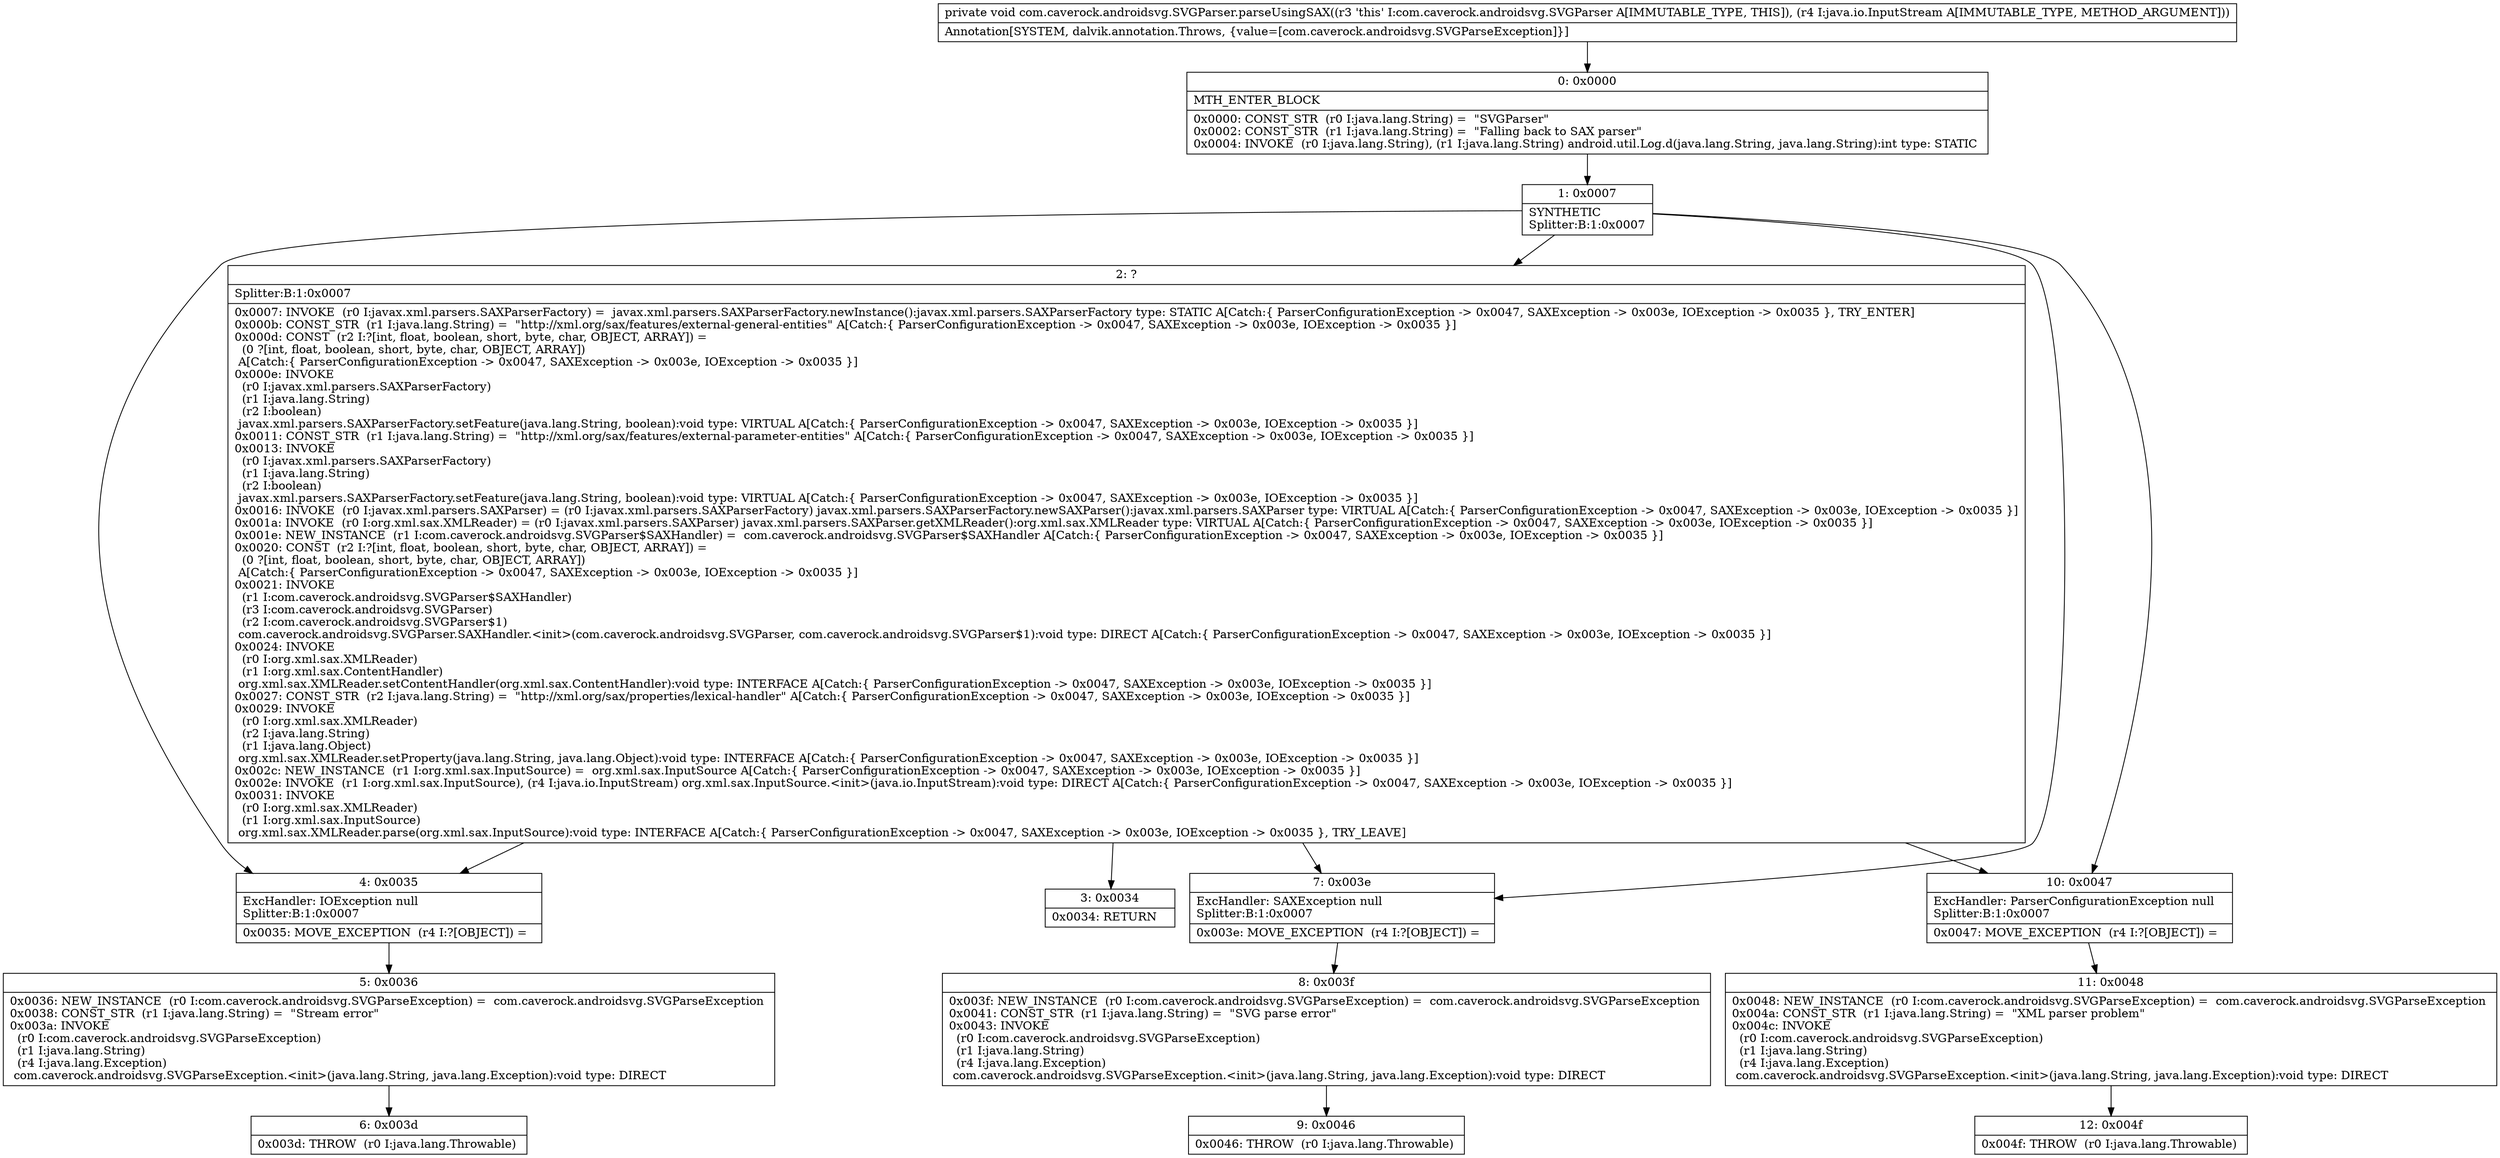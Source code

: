 digraph "CFG forcom.caverock.androidsvg.SVGParser.parseUsingSAX(Ljava\/io\/InputStream;)V" {
Node_0 [shape=record,label="{0\:\ 0x0000|MTH_ENTER_BLOCK\l|0x0000: CONST_STR  (r0 I:java.lang.String) =  \"SVGParser\" \l0x0002: CONST_STR  (r1 I:java.lang.String) =  \"Falling back to SAX parser\" \l0x0004: INVOKE  (r0 I:java.lang.String), (r1 I:java.lang.String) android.util.Log.d(java.lang.String, java.lang.String):int type: STATIC \l}"];
Node_1 [shape=record,label="{1\:\ 0x0007|SYNTHETIC\lSplitter:B:1:0x0007\l}"];
Node_2 [shape=record,label="{2\:\ ?|Splitter:B:1:0x0007\l|0x0007: INVOKE  (r0 I:javax.xml.parsers.SAXParserFactory) =  javax.xml.parsers.SAXParserFactory.newInstance():javax.xml.parsers.SAXParserFactory type: STATIC A[Catch:\{ ParserConfigurationException \-\> 0x0047, SAXException \-\> 0x003e, IOException \-\> 0x0035 \}, TRY_ENTER]\l0x000b: CONST_STR  (r1 I:java.lang.String) =  \"http:\/\/xml.org\/sax\/features\/external\-general\-entities\" A[Catch:\{ ParserConfigurationException \-\> 0x0047, SAXException \-\> 0x003e, IOException \-\> 0x0035 \}]\l0x000d: CONST  (r2 I:?[int, float, boolean, short, byte, char, OBJECT, ARRAY]) = \l  (0 ?[int, float, boolean, short, byte, char, OBJECT, ARRAY])\l A[Catch:\{ ParserConfigurationException \-\> 0x0047, SAXException \-\> 0x003e, IOException \-\> 0x0035 \}]\l0x000e: INVOKE  \l  (r0 I:javax.xml.parsers.SAXParserFactory)\l  (r1 I:java.lang.String)\l  (r2 I:boolean)\l javax.xml.parsers.SAXParserFactory.setFeature(java.lang.String, boolean):void type: VIRTUAL A[Catch:\{ ParserConfigurationException \-\> 0x0047, SAXException \-\> 0x003e, IOException \-\> 0x0035 \}]\l0x0011: CONST_STR  (r1 I:java.lang.String) =  \"http:\/\/xml.org\/sax\/features\/external\-parameter\-entities\" A[Catch:\{ ParserConfigurationException \-\> 0x0047, SAXException \-\> 0x003e, IOException \-\> 0x0035 \}]\l0x0013: INVOKE  \l  (r0 I:javax.xml.parsers.SAXParserFactory)\l  (r1 I:java.lang.String)\l  (r2 I:boolean)\l javax.xml.parsers.SAXParserFactory.setFeature(java.lang.String, boolean):void type: VIRTUAL A[Catch:\{ ParserConfigurationException \-\> 0x0047, SAXException \-\> 0x003e, IOException \-\> 0x0035 \}]\l0x0016: INVOKE  (r0 I:javax.xml.parsers.SAXParser) = (r0 I:javax.xml.parsers.SAXParserFactory) javax.xml.parsers.SAXParserFactory.newSAXParser():javax.xml.parsers.SAXParser type: VIRTUAL A[Catch:\{ ParserConfigurationException \-\> 0x0047, SAXException \-\> 0x003e, IOException \-\> 0x0035 \}]\l0x001a: INVOKE  (r0 I:org.xml.sax.XMLReader) = (r0 I:javax.xml.parsers.SAXParser) javax.xml.parsers.SAXParser.getXMLReader():org.xml.sax.XMLReader type: VIRTUAL A[Catch:\{ ParserConfigurationException \-\> 0x0047, SAXException \-\> 0x003e, IOException \-\> 0x0035 \}]\l0x001e: NEW_INSTANCE  (r1 I:com.caverock.androidsvg.SVGParser$SAXHandler) =  com.caverock.androidsvg.SVGParser$SAXHandler A[Catch:\{ ParserConfigurationException \-\> 0x0047, SAXException \-\> 0x003e, IOException \-\> 0x0035 \}]\l0x0020: CONST  (r2 I:?[int, float, boolean, short, byte, char, OBJECT, ARRAY]) = \l  (0 ?[int, float, boolean, short, byte, char, OBJECT, ARRAY])\l A[Catch:\{ ParserConfigurationException \-\> 0x0047, SAXException \-\> 0x003e, IOException \-\> 0x0035 \}]\l0x0021: INVOKE  \l  (r1 I:com.caverock.androidsvg.SVGParser$SAXHandler)\l  (r3 I:com.caverock.androidsvg.SVGParser)\l  (r2 I:com.caverock.androidsvg.SVGParser$1)\l com.caverock.androidsvg.SVGParser.SAXHandler.\<init\>(com.caverock.androidsvg.SVGParser, com.caverock.androidsvg.SVGParser$1):void type: DIRECT A[Catch:\{ ParserConfigurationException \-\> 0x0047, SAXException \-\> 0x003e, IOException \-\> 0x0035 \}]\l0x0024: INVOKE  \l  (r0 I:org.xml.sax.XMLReader)\l  (r1 I:org.xml.sax.ContentHandler)\l org.xml.sax.XMLReader.setContentHandler(org.xml.sax.ContentHandler):void type: INTERFACE A[Catch:\{ ParserConfigurationException \-\> 0x0047, SAXException \-\> 0x003e, IOException \-\> 0x0035 \}]\l0x0027: CONST_STR  (r2 I:java.lang.String) =  \"http:\/\/xml.org\/sax\/properties\/lexical\-handler\" A[Catch:\{ ParserConfigurationException \-\> 0x0047, SAXException \-\> 0x003e, IOException \-\> 0x0035 \}]\l0x0029: INVOKE  \l  (r0 I:org.xml.sax.XMLReader)\l  (r2 I:java.lang.String)\l  (r1 I:java.lang.Object)\l org.xml.sax.XMLReader.setProperty(java.lang.String, java.lang.Object):void type: INTERFACE A[Catch:\{ ParserConfigurationException \-\> 0x0047, SAXException \-\> 0x003e, IOException \-\> 0x0035 \}]\l0x002c: NEW_INSTANCE  (r1 I:org.xml.sax.InputSource) =  org.xml.sax.InputSource A[Catch:\{ ParserConfigurationException \-\> 0x0047, SAXException \-\> 0x003e, IOException \-\> 0x0035 \}]\l0x002e: INVOKE  (r1 I:org.xml.sax.InputSource), (r4 I:java.io.InputStream) org.xml.sax.InputSource.\<init\>(java.io.InputStream):void type: DIRECT A[Catch:\{ ParserConfigurationException \-\> 0x0047, SAXException \-\> 0x003e, IOException \-\> 0x0035 \}]\l0x0031: INVOKE  \l  (r0 I:org.xml.sax.XMLReader)\l  (r1 I:org.xml.sax.InputSource)\l org.xml.sax.XMLReader.parse(org.xml.sax.InputSource):void type: INTERFACE A[Catch:\{ ParserConfigurationException \-\> 0x0047, SAXException \-\> 0x003e, IOException \-\> 0x0035 \}, TRY_LEAVE]\l}"];
Node_3 [shape=record,label="{3\:\ 0x0034|0x0034: RETURN   \l}"];
Node_4 [shape=record,label="{4\:\ 0x0035|ExcHandler: IOException null\lSplitter:B:1:0x0007\l|0x0035: MOVE_EXCEPTION  (r4 I:?[OBJECT]) =  \l}"];
Node_5 [shape=record,label="{5\:\ 0x0036|0x0036: NEW_INSTANCE  (r0 I:com.caverock.androidsvg.SVGParseException) =  com.caverock.androidsvg.SVGParseException \l0x0038: CONST_STR  (r1 I:java.lang.String) =  \"Stream error\" \l0x003a: INVOKE  \l  (r0 I:com.caverock.androidsvg.SVGParseException)\l  (r1 I:java.lang.String)\l  (r4 I:java.lang.Exception)\l com.caverock.androidsvg.SVGParseException.\<init\>(java.lang.String, java.lang.Exception):void type: DIRECT \l}"];
Node_6 [shape=record,label="{6\:\ 0x003d|0x003d: THROW  (r0 I:java.lang.Throwable) \l}"];
Node_7 [shape=record,label="{7\:\ 0x003e|ExcHandler: SAXException null\lSplitter:B:1:0x0007\l|0x003e: MOVE_EXCEPTION  (r4 I:?[OBJECT]) =  \l}"];
Node_8 [shape=record,label="{8\:\ 0x003f|0x003f: NEW_INSTANCE  (r0 I:com.caverock.androidsvg.SVGParseException) =  com.caverock.androidsvg.SVGParseException \l0x0041: CONST_STR  (r1 I:java.lang.String) =  \"SVG parse error\" \l0x0043: INVOKE  \l  (r0 I:com.caverock.androidsvg.SVGParseException)\l  (r1 I:java.lang.String)\l  (r4 I:java.lang.Exception)\l com.caverock.androidsvg.SVGParseException.\<init\>(java.lang.String, java.lang.Exception):void type: DIRECT \l}"];
Node_9 [shape=record,label="{9\:\ 0x0046|0x0046: THROW  (r0 I:java.lang.Throwable) \l}"];
Node_10 [shape=record,label="{10\:\ 0x0047|ExcHandler: ParserConfigurationException null\lSplitter:B:1:0x0007\l|0x0047: MOVE_EXCEPTION  (r4 I:?[OBJECT]) =  \l}"];
Node_11 [shape=record,label="{11\:\ 0x0048|0x0048: NEW_INSTANCE  (r0 I:com.caverock.androidsvg.SVGParseException) =  com.caverock.androidsvg.SVGParseException \l0x004a: CONST_STR  (r1 I:java.lang.String) =  \"XML parser problem\" \l0x004c: INVOKE  \l  (r0 I:com.caverock.androidsvg.SVGParseException)\l  (r1 I:java.lang.String)\l  (r4 I:java.lang.Exception)\l com.caverock.androidsvg.SVGParseException.\<init\>(java.lang.String, java.lang.Exception):void type: DIRECT \l}"];
Node_12 [shape=record,label="{12\:\ 0x004f|0x004f: THROW  (r0 I:java.lang.Throwable) \l}"];
MethodNode[shape=record,label="{private void com.caverock.androidsvg.SVGParser.parseUsingSAX((r3 'this' I:com.caverock.androidsvg.SVGParser A[IMMUTABLE_TYPE, THIS]), (r4 I:java.io.InputStream A[IMMUTABLE_TYPE, METHOD_ARGUMENT]))  | Annotation[SYSTEM, dalvik.annotation.Throws, \{value=[com.caverock.androidsvg.SVGParseException]\}]\l}"];
MethodNode -> Node_0;
Node_0 -> Node_1;
Node_1 -> Node_2;
Node_1 -> Node_10;
Node_1 -> Node_7;
Node_1 -> Node_4;
Node_2 -> Node_3;
Node_2 -> Node_10;
Node_2 -> Node_7;
Node_2 -> Node_4;
Node_4 -> Node_5;
Node_5 -> Node_6;
Node_7 -> Node_8;
Node_8 -> Node_9;
Node_10 -> Node_11;
Node_11 -> Node_12;
}

